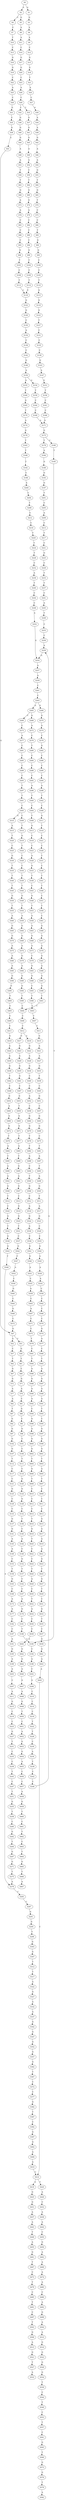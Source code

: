 strict digraph  {
	S0 -> S1 [ label = G ];
	S0 -> S2 [ label = A ];
	S1 -> S3 [ label = G ];
	S2 -> S4 [ label = C ];
	S2 -> S5 [ label = G ];
	S3 -> S6 [ label = A ];
	S4 -> S7 [ label = C ];
	S5 -> S8 [ label = A ];
	S6 -> S9 [ label = A ];
	S7 -> S10 [ label = T ];
	S8 -> S11 [ label = A ];
	S9 -> S12 [ label = C ];
	S10 -> S13 [ label = C ];
	S11 -> S14 [ label = C ];
	S12 -> S15 [ label = G ];
	S13 -> S16 [ label = G ];
	S14 -> S17 [ label = G ];
	S15 -> S18 [ label = G ];
	S16 -> S19 [ label = G ];
	S17 -> S20 [ label = G ];
	S18 -> S21 [ label = T ];
	S19 -> S22 [ label = C ];
	S20 -> S23 [ label = C ];
	S21 -> S24 [ label = A ];
	S22 -> S25 [ label = A ];
	S23 -> S26 [ label = A ];
	S24 -> S27 [ label = C ];
	S25 -> S28 [ label = C ];
	S26 -> S29 [ label = C ];
	S27 -> S30 [ label = G ];
	S28 -> S31 [ label = G ];
	S29 -> S32 [ label = C ];
	S29 -> S33 [ label = T ];
	S30 -> S34 [ label = A ];
	S31 -> S35 [ label = C ];
	S32 -> S36 [ label = G ];
	S33 -> S37 [ label = G ];
	S34 -> S38 [ label = A ];
	S35 -> S39 [ label = G ];
	S36 -> S40 [ label = G ];
	S37 -> S41 [ label = G ];
	S38 -> S42 [ label = G ];
	S39 -> S43 [ label = C ];
	S40 -> S44 [ label = G ];
	S41 -> S45 [ label = G ];
	S42 -> S46 [ label = A ];
	S43 -> S47 [ label = G ];
	S44 -> S48 [ label = A ];
	S45 -> S49 [ label = A ];
	S46 -> S50 [ label = A ];
	S47 -> S51 [ label = C ];
	S47 -> S52 [ label = G ];
	S48 -> S53 [ label = A ];
	S49 -> S54 [ label = A ];
	S50 -> S55 [ label = G ];
	S51 -> S56 [ label = G ];
	S52 -> S57 [ label = C ];
	S53 -> S58 [ label = T ];
	S54 -> S59 [ label = C ];
	S55 -> S60 [ label = T ];
	S56 -> S61 [ label = T ];
	S57 -> S62 [ label = T ];
	S58 -> S63 [ label = T ];
	S59 -> S64 [ label = T ];
	S60 -> S65 [ label = G ];
	S61 -> S66 [ label = C ];
	S62 -> S67 [ label = G ];
	S63 -> S68 [ label = G ];
	S64 -> S69 [ label = G ];
	S65 -> S70 [ label = T ];
	S66 -> S71 [ label = G ];
	S67 -> S72 [ label = G ];
	S68 -> S73 [ label = A ];
	S69 -> S74 [ label = G ];
	S70 -> S75 [ label = C ];
	S71 -> S76 [ label = A ];
	S72 -> S77 [ label = A ];
	S73 -> S78 [ label = A ];
	S74 -> S79 [ label = A ];
	S75 -> S80 [ label = C ];
	S76 -> S81 [ label = C ];
	S77 -> S82 [ label = A ];
	S78 -> S83 [ label = C ];
	S79 -> S84 [ label = C ];
	S80 -> S85 [ label = T ];
	S81 -> S86 [ label = G ];
	S82 -> S87 [ label = T ];
	S83 -> S88 [ label = C ];
	S84 -> S89 [ label = C ];
	S85 -> S90 [ label = G ];
	S86 -> S91 [ label = C ];
	S87 -> S92 [ label = G ];
	S88 -> S93 [ label = C ];
	S89 -> S94 [ label = C ];
	S90 -> S95 [ label = G ];
	S91 -> S96 [ label = G ];
	S92 -> S97 [ label = G ];
	S93 -> S98 [ label = G ];
	S94 -> S99 [ label = G ];
	S95 -> S100 [ label = C ];
	S96 -> S101 [ label = C ];
	S97 -> S102 [ label = G ];
	S98 -> S103 [ label = T ];
	S99 -> S104 [ label = T ];
	S100 -> S105 [ label = C ];
	S101 -> S106 [ label = C ];
	S102 -> S107 [ label = G ];
	S103 -> S108 [ label = C ];
	S104 -> S109 [ label = C ];
	S105 -> S110 [ label = T ];
	S106 -> S111 [ label = T ];
	S107 -> S112 [ label = T ];
	S108 -> S113 [ label = T ];
	S109 -> S114 [ label = T ];
	S110 -> S115 [ label = G ];
	S111 -> S116 [ label = C ];
	S112 -> S117 [ label = C ];
	S113 -> S118 [ label = C ];
	S114 -> S118 [ label = C ];
	S115 -> S119 [ label = G ];
	S116 -> S120 [ label = G ];
	S117 -> S121 [ label = C ];
	S118 -> S122 [ label = G ];
	S119 -> S123 [ label = G ];
	S120 -> S124 [ label = G ];
	S121 -> S125 [ label = G ];
	S122 -> S126 [ label = G ];
	S123 -> S127 [ label = T ];
	S124 -> S128 [ label = G ];
	S125 -> S129 [ label = C ];
	S126 -> S130 [ label = C ];
	S127 -> S131 [ label = C ];
	S128 -> S132 [ label = C ];
	S129 -> S133 [ label = C ];
	S130 -> S134 [ label = A ];
	S131 -> S135 [ label = C ];
	S132 -> S136 [ label = T ];
	S133 -> S137 [ label = G ];
	S134 -> S138 [ label = C ];
	S135 -> S139 [ label = C ];
	S136 -> S140 [ label = C ];
	S137 -> S141 [ label = G ];
	S138 -> S142 [ label = C ];
	S139 -> S143 [ label = G ];
	S140 -> S144 [ label = A ];
	S141 -> S145 [ label = A ];
	S142 -> S146 [ label = G ];
	S143 -> S147 [ label = A ];
	S144 -> S148 [ label = C ];
	S145 -> S149 [ label = A ];
	S146 -> S150 [ label = A ];
	S147 -> S151 [ label = G ];
	S148 -> S152 [ label = G ];
	S149 -> S153 [ label = C ];
	S150 -> S154 [ label = G ];
	S150 -> S155 [ label = A ];
	S151 -> S156 [ label = T ];
	S152 -> S157 [ label = T ];
	S153 -> S158 [ label = T ];
	S154 -> S159 [ label = T ];
	S155 -> S160 [ label = T ];
	S156 -> S161 [ label = C ];
	S157 -> S162 [ label = C ];
	S158 -> S163 [ label = G ];
	S159 -> S164 [ label = C ];
	S160 -> S165 [ label = G ];
	S161 -> S166 [ label = C ];
	S162 -> S167 [ label = C ];
	S163 -> S168 [ label = C ];
	S164 -> S169 [ label = C ];
	S165 -> S170 [ label = T ];
	S166 -> S171 [ label = A ];
	S167 -> S172 [ label = A ];
	S168 -> S173 [ label = A ];
	S169 -> S171 [ label = A ];
	S170 -> S174 [ label = A ];
	S171 -> S175 [ label = G ];
	S172 -> S176 [ label = G ];
	S173 -> S177 [ label = A ];
	S174 -> S178 [ label = G ];
	S175 -> S179 [ label = T ];
	S175 -> S180 [ label = C ];
	S176 -> S181 [ label = C ];
	S177 -> S182 [ label = C ];
	S178 -> S183 [ label = T ];
	S179 -> S184 [ label = A ];
	S180 -> S185 [ label = T ];
	S181 -> S186 [ label = T ];
	S182 -> S187 [ label = C ];
	S183 -> S188 [ label = T ];
	S184 -> S189 [ label = G ];
	S185 -> S190 [ label = T ];
	S186 -> S190 [ label = T ];
	S187 -> S191 [ label = A ];
	S188 -> S192 [ label = T ];
	S189 -> S193 [ label = G ];
	S190 -> S194 [ label = C ];
	S191 -> S195 [ label = G ];
	S192 -> S196 [ label = C ];
	S193 -> S197 [ label = G ];
	S194 -> S198 [ label = A ];
	S195 -> S199 [ label = A ];
	S196 -> S200 [ label = A ];
	S197 -> S201 [ label = T ];
	S198 -> S202 [ label = C ];
	S199 -> S203 [ label = A ];
	S200 -> S204 [ label = C ];
	S201 -> S205 [ label = C ];
	S202 -> S206 [ label = G ];
	S203 -> S207 [ label = C ];
	S204 -> S208 [ label = T ];
	S205 -> S209 [ label = A ];
	S206 -> S210 [ label = C ];
	S207 -> S211 [ label = A ];
	S208 -> S212 [ label = C ];
	S209 -> S213 [ label = C ];
	S210 -> S214 [ label = C ];
	S211 -> S215 [ label = G ];
	S212 -> S216 [ label = C ];
	S213 -> S217 [ label = T ];
	S214 -> S218 [ label = C ];
	S215 -> S219 [ label = C ];
	S216 -> S220 [ label = T ];
	S217 -> S221 [ label = C ];
	S218 -> S222 [ label = T ];
	S219 -> S223 [ label = C ];
	S220 -> S224 [ label = T ];
	S221 -> S225 [ label = G ];
	S222 -> S226 [ label = T ];
	S223 -> S227 [ label = G ];
	S224 -> S228 [ label = T ];
	S225 -> S229 [ label = C ];
	S226 -> S230 [ label = C ];
	S227 -> S231 [ label = T ];
	S228 -> S232 [ label = C ];
	S229 -> S233 [ label = T ];
	S230 -> S234 [ label = A ];
	S231 -> S235 [ label = C ];
	S232 -> S236 [ label = A ];
	S233 -> S237 [ label = T ];
	S234 -> S238 [ label = T ];
	S235 -> S239 [ label = C ];
	S236 -> S240 [ label = T ];
	S237 -> S241 [ label = C ];
	S238 -> S242 [ label = C ];
	S239 -> S243 [ label = T ];
	S240 -> S244 [ label = C ];
	S241 -> S245 [ label = A ];
	S242 -> S246 [ label = C ];
	S243 -> S247 [ label = C ];
	S244 -> S248 [ label = C ];
	S245 -> S249 [ label = T ];
	S246 -> S250 [ label = A ];
	S247 -> S251 [ label = T ];
	S248 -> S252 [ label = A ];
	S249 -> S253 [ label = C ];
	S250 -> S254 [ label = G ];
	S251 -> S255 [ label = G ];
	S252 -> S254 [ label = G ];
	S253 -> S256 [ label = C ];
	S254 -> S257 [ label = A ];
	S255 -> S258 [ label = T ];
	S256 -> S250 [ label = A ];
	S257 -> S259 [ label = A ];
	S258 -> S260 [ label = C ];
	S259 -> S261 [ label = C ];
	S260 -> S262 [ label = G ];
	S261 -> S263 [ label = C ];
	S262 -> S264 [ label = T ];
	S263 -> S265 [ label = A ];
	S263 -> S266 [ label = G ];
	S264 -> S267 [ label = G ];
	S265 -> S268 [ label = G ];
	S265 -> S269 [ label = C ];
	S266 -> S270 [ label = G ];
	S267 -> S271 [ label = G ];
	S268 -> S272 [ label = A ];
	S269 -> S273 [ label = C ];
	S270 -> S274 [ label = A ];
	S271 -> S275 [ label = T ];
	S272 -> S276 [ label = C ];
	S273 -> S277 [ label = A ];
	S274 -> S278 [ label = C ];
	S275 -> S279 [ label = A ];
	S276 -> S280 [ label = T ];
	S277 -> S281 [ label = C ];
	S278 -> S282 [ label = G ];
	S279 -> S283 [ label = C ];
	S280 -> S284 [ label = C ];
	S281 -> S285 [ label = C ];
	S282 -> S286 [ label = C ];
	S283 -> S287 [ label = C ];
	S284 -> S288 [ label = C ];
	S285 -> S289 [ label = C ];
	S286 -> S290 [ label = C ];
	S287 -> S291 [ label = G ];
	S288 -> S292 [ label = C ];
	S289 -> S293 [ label = C ];
	S290 -> S294 [ label = C ];
	S291 -> S295 [ label = G ];
	S292 -> S296 [ label = A ];
	S293 -> S297 [ label = T ];
	S294 -> S298 [ label = A ];
	S295 -> S299 [ label = T ];
	S296 -> S300 [ label = T ];
	S297 -> S301 [ label = T ];
	S298 -> S302 [ label = T ];
	S299 -> S303 [ label = G ];
	S300 -> S304 [ label = C ];
	S301 -> S305 [ label = C ];
	S302 -> S306 [ label = C ];
	S303 -> S307 [ label = G ];
	S304 -> S308 [ label = T ];
	S305 -> S309 [ label = C ];
	S305 -> S310 [ label = G ];
	S306 -> S311 [ label = G ];
	S307 -> S312 [ label = T ];
	S308 -> S313 [ label = G ];
	S309 -> S314 [ label = T ];
	S310 -> S315 [ label = A ];
	S311 -> S316 [ label = T ];
	S312 -> S317 [ label = T ];
	S313 -> S318 [ label = C ];
	S314 -> S319 [ label = G ];
	S315 -> S320 [ label = T ];
	S316 -> S321 [ label = C ];
	S317 -> S322 [ label = A ];
	S318 -> S323 [ label = C ];
	S319 -> S324 [ label = T ];
	S320 -> S325 [ label = C ];
	S321 -> S326 [ label = C ];
	S322 -> S327 [ label = G ];
	S323 -> S328 [ label = A ];
	S324 -> S329 [ label = C ];
	S325 -> S330 [ label = G ];
	S326 -> S331 [ label = T ];
	S327 -> S332 [ label = A ];
	S328 -> S333 [ label = G ];
	S329 -> S334 [ label = C ];
	S330 -> S335 [ label = T ];
	S331 -> S336 [ label = C ];
	S332 -> S337 [ label = A ];
	S333 -> S338 [ label = T ];
	S334 -> S339 [ label = T ];
	S335 -> S340 [ label = T ];
	S336 -> S341 [ label = T ];
	S337 -> S342 [ label = G ];
	S338 -> S343 [ label = C ];
	S339 -> S344 [ label = T ];
	S340 -> S345 [ label = T ];
	S341 -> S346 [ label = T ];
	S342 -> S347 [ label = G ];
	S343 -> S348 [ label = G ];
	S344 -> S349 [ label = G ];
	S345 -> S350 [ label = G ];
	S346 -> S351 [ label = C ];
	S347 -> S352 [ label = G ];
	S348 -> S353 [ label = T ];
	S349 -> S354 [ label = T ];
	S350 -> S355 [ label = T ];
	S351 -> S356 [ label = T ];
	S352 -> S357 [ label = G ];
	S353 -> S358 [ label = A ];
	S354 -> S359 [ label = A ];
	S355 -> S360 [ label = A ];
	S356 -> S361 [ label = C ];
	S357 -> S362 [ label = G ];
	S358 -> S363 [ label = A ];
	S359 -> S364 [ label = G ];
	S360 -> S365 [ label = G ];
	S361 -> S366 [ label = G ];
	S362 -> S367 [ label = T ];
	S363 -> S368 [ label = G ];
	S364 -> S369 [ label = G ];
	S365 -> S370 [ label = G ];
	S366 -> S371 [ label = G ];
	S367 -> S372 [ label = C ];
	S368 -> S373 [ label = A ];
	S369 -> S374 [ label = A ];
	S370 -> S375 [ label = A ];
	S371 -> S376 [ label = A ];
	S372 -> S377 [ label = C ];
	S373 -> S378 [ label = C ];
	S374 -> S379 [ label = G ];
	S375 -> S380 [ label = A ];
	S376 -> S381 [ label = G ];
	S377 -> S382 [ label = G ];
	S378 -> S383 [ label = G ];
	S379 -> S384 [ label = A ];
	S380 -> S385 [ label = A ];
	S381 -> S386 [ label = A ];
	S382 -> S387 [ label = T ];
	S383 -> S388 [ label = G ];
	S384 -> S389 [ label = G ];
	S385 -> S390 [ label = G ];
	S386 -> S391 [ label = G ];
	S387 -> S392 [ label = C ];
	S388 -> S393 [ label = C ];
	S389 -> S394 [ label = G ];
	S390 -> S395 [ label = G ];
	S391 -> S396 [ label = G ];
	S392 -> S397 [ label = G ];
	S393 -> S398 [ label = T ];
	S394 -> S399 [ label = T ];
	S395 -> S400 [ label = T ];
	S396 -> S401 [ label = T ];
	S397 -> S402 [ label = G ];
	S398 -> S403 [ label = C ];
	S399 -> S404 [ label = C ];
	S400 -> S405 [ label = C ];
	S401 -> S404 [ label = C ];
	S402 -> S406 [ label = A ];
	S403 -> S407 [ label = T ];
	S404 -> S408 [ label = C ];
	S405 -> S409 [ label = C ];
	S406 -> S410 [ label = A ];
	S407 -> S411 [ label = C ];
	S408 -> S412 [ label = C ];
	S409 -> S413 [ label = C ];
	S410 -> S414 [ label = C ];
	S411 -> S415 [ label = G ];
	S412 -> S416 [ label = A ];
	S412 -> S417 [ label = G ];
	S413 -> S418 [ label = G ];
	S414 -> S419 [ label = A ];
	S414 -> S420 [ label = T ];
	S415 -> S421 [ label = A ];
	S416 -> S422 [ label = G ];
	S417 -> S423 [ label = G ];
	S418 -> S424 [ label = A ];
	S419 -> S425 [ label = G ];
	S420 -> S426 [ label = A ];
	S421 -> S427 [ label = A ];
	S422 -> S428 [ label = A ];
	S423 -> S429 [ label = A ];
	S424 -> S430 [ label = A ];
	S425 -> S431 [ label = G ];
	S426 -> S432 [ label = C ];
	S427 -> S433 [ label = G ];
	S428 -> S434 [ label = G ];
	S429 -> S435 [ label = G ];
	S430 -> S436 [ label = G ];
	S431 -> S437 [ label = A ];
	S432 -> S438 [ label = A ];
	S433 -> S439 [ label = T ];
	S434 -> S440 [ label = C ];
	S435 -> S441 [ label = G ];
	S436 -> S442 [ label = T ];
	S437 -> S443 [ label = A ];
	S438 -> S444 [ label = A ];
	S439 -> S445 [ label = C ];
	S440 -> S446 [ label = C ];
	S441 -> S447 [ label = C ];
	S442 -> S448 [ label = C ];
	S443 -> S449 [ label = T ];
	S444 -> S450 [ label = C ];
	S445 -> S451 [ label = G ];
	S446 -> S452 [ label = A ];
	S447 -> S453 [ label = G ];
	S448 -> S454 [ label = G ];
	S449 -> S455 [ label = A ];
	S450 -> S456 [ label = G ];
	S451 -> S457 [ label = C ];
	S452 -> S458 [ label = C ];
	S453 -> S459 [ label = T ];
	S454 -> S460 [ label = A ];
	S455 -> S461 [ label = G ];
	S456 -> S462 [ label = A ];
	S457 -> S463 [ label = G ];
	S458 -> S464 [ label = G ];
	S459 -> S465 [ label = G ];
	S460 -> S466 [ label = G ];
	S461 -> S467 [ label = T ];
	S462 -> S468 [ label = A ];
	S463 -> S469 [ label = G ];
	S464 -> S470 [ label = G ];
	S465 -> S471 [ label = G ];
	S466 -> S472 [ label = G ];
	S467 -> S473 [ label = C ];
	S468 -> S474 [ label = A ];
	S469 -> S475 [ label = C ];
	S470 -> S476 [ label = T ];
	S471 -> S477 [ label = T ];
	S472 -> S478 [ label = T ];
	S473 -> S479 [ label = T ];
	S474 -> S480 [ label = A ];
	S475 -> S481 [ label = T ];
	S476 -> S482 [ label = T ];
	S477 -> S483 [ label = A ];
	S478 -> S484 [ label = A ];
	S479 -> S485 [ label = C ];
	S480 -> S486 [ label = C ];
	S481 -> S487 [ label = A ];
	S482 -> S488 [ label = A ];
	S483 -> S489 [ label = T ];
	S484 -> S490 [ label = T ];
	S485 -> S491 [ label = T ];
	S486 -> S492 [ label = A ];
	S487 -> S493 [ label = T ];
	S488 -> S494 [ label = C ];
	S489 -> S495 [ label = G ];
	S490 -> S496 [ label = A ];
	S491 -> S497 [ label = C ];
	S492 -> S498 [ label = G ];
	S493 -> S499 [ label = A ];
	S494 -> S500 [ label = T ];
	S495 -> S501 [ label = A ];
	S496 -> S502 [ label = A ];
	S497 -> S503 [ label = T ];
	S498 -> S504 [ label = A ];
	S499 -> S505 [ label = G ];
	S500 -> S506 [ label = G ];
	S501 -> S507 [ label = G ];
	S502 -> S508 [ label = G ];
	S503 -> S509 [ label = G ];
	S504 -> S510 [ label = A ];
	S505 -> S511 [ label = T ];
	S506 -> S512 [ label = C ];
	S507 -> S513 [ label = C ];
	S508 -> S514 [ label = T ];
	S509 -> S515 [ label = A ];
	S510 -> S516 [ label = G ];
	S511 -> S517 [ label = A ];
	S512 -> S518 [ label = A ];
	S513 -> S519 [ label = G ];
	S514 -> S520 [ label = C ];
	S515 -> S521 [ label = G ];
	S516 -> S522 [ label = G ];
	S517 -> S523 [ label = G ];
	S518 -> S524 [ label = G ];
	S519 -> S525 [ label = G ];
	S520 -> S526 [ label = G ];
	S521 -> S527 [ label = T ];
	S522 -> S528 [ label = G ];
	S523 -> S529 [ label = C ];
	S524 -> S530 [ label = A ];
	S525 -> S531 [ label = T ];
	S526 -> S532 [ label = T ];
	S527 -> S533 [ label = A ];
	S528 -> S534 [ label = G ];
	S529 -> S535 [ label = C ];
	S530 -> S536 [ label = C ];
	S531 -> S537 [ label = C ];
	S532 -> S538 [ label = G ];
	S534 -> S539 [ label = T ];
	S535 -> S540 [ label = G ];
	S536 -> S541 [ label = G ];
	S537 -> S542 [ label = G ];
	S538 -> S543 [ label = G ];
	S539 -> S544 [ label = C ];
	S540 -> S545 [ label = A ];
	S541 -> S546 [ label = G ];
	S542 -> S547 [ label = C ];
	S543 -> S548 [ label = T ];
	S544 -> S549 [ label = T ];
	S545 -> S550 [ label = A ];
	S546 -> S551 [ label = A ];
	S547 -> S552 [ label = A ];
	S548 -> S279 [ label = A ];
	S549 -> S553 [ label = C ];
	S550 -> S554 [ label = A ];
	S551 -> S555 [ label = C ];
	S552 -> S556 [ label = C ];
	S553 -> S557 [ label = T ];
	S554 -> S558 [ label = C ];
	S555 -> S559 [ label = A ];
	S556 -> S560 [ label = G ];
	S557 -> S561 [ label = C ];
	S558 -> S562 [ label = C ];
	S559 -> S563 [ label = C ];
	S560 -> S564 [ label = C ];
	S561 -> S565 [ label = G ];
	S562 -> S566 [ label = C ];
	S563 -> S567 [ label = A ];
	S564 -> S568 [ label = G ];
	S565 -> S569 [ label = T ];
	S566 -> S570 [ label = C ];
	S567 -> S571 [ label = C ];
	S568 -> S572 [ label = C ];
	S569 -> S573 [ label = G ];
	S570 -> S574 [ label = G ];
	S571 -> S575 [ label = C ];
	S572 -> S47 [ label = G ];
	S573 -> S576 [ label = G ];
	S574 -> S577 [ label = A ];
	S575 -> S578 [ label = T ];
	S576 -> S579 [ label = T ];
	S577 -> S580 [ label = C ];
	S578 -> S581 [ label = C ];
	S579 -> S582 [ label = A ];
	S580 -> S583 [ label = T ];
	S581 -> S584 [ label = T ];
	S583 -> S585 [ label = A ];
	S584 -> S586 [ label = A ];
	S585 -> S587 [ label = G ];
	S586 -> S588 [ label = G ];
	S587 -> S589 [ label = A ];
	S588 -> S590 [ label = A ];
	S589 -> S591 [ label = A ];
	S590 -> S592 [ label = A ];
	S591 -> S593 [ label = T ];
	S592 -> S594 [ label = C ];
	S593 -> S595 [ label = C ];
	S594 -> S596 [ label = G ];
	S595 -> S597 [ label = G ];
	S596 -> S598 [ label = A ];
	S597 -> S599 [ label = G ];
	S598 -> S600 [ label = G ];
	S599 -> S601 [ label = G ];
	S600 -> S602 [ label = G ];
	S601 -> S603 [ label = T ];
	S602 -> S604 [ label = T ];
	S603 -> S605 [ label = A ];
	S604 -> S606 [ label = G ];
	S605 -> S607 [ label = T ];
	S606 -> S608 [ label = T ];
	S607 -> S609 [ label = C ];
	S608 -> S610 [ label = C ];
	S609 -> S611 [ label = C ];
	S610 -> S612 [ label = C ];
	S611 -> S613 [ label = C ];
	S612 -> S614 [ label = C ];
	S613 -> S615 [ label = G ];
	S614 -> S616 [ label = T ];
	S615 -> S617 [ label = A ];
	S616 -> S618 [ label = G ];
	S617 -> S619 [ label = A ];
	S618 -> S620 [ label = T ];
	S619 -> S621 [ label = A ];
	S620 -> S622 [ label = C ];
	S621 -> S623 [ label = G ];
	S622 -> S624 [ label = C ];
	S623 -> S625 [ label = T ];
	S624 -> S626 [ label = T ];
	S625 -> S627 [ label = G ];
	S626 -> S628 [ label = A ];
	S627 -> S629 [ label = T ];
	S628 -> S630 [ label = C ];
	S629 -> S631 [ label = C ];
	S630 -> S632 [ label = T ];
	S631 -> S633 [ label = G ];
	S632 -> S634 [ label = A ];
	S633 -> S635 [ label = T ];
	S634 -> S636 [ label = C ];
	S635 -> S637 [ label = C ];
	S636 -> S638 [ label = C ];
	S637 -> S639 [ label = G ];
	S638 -> S640 [ label = A ];
	S639 -> S641 [ label = G ];
	S640 -> S642 [ label = G ];
	S641 -> S643 [ label = A ];
	S642 -> S644 [ label = G ];
	S643 -> S645 [ label = A ];
	S644 -> S646 [ label = A ];
	S645 -> S414 [ label = C ];
	S646 -> S647 [ label = G ];
	S647 -> S648 [ label = A ];
	S648 -> S649 [ label = G ];
	S649 -> S650 [ label = T ];
	S650 -> S651 [ label = C ];
	S651 -> S652 [ label = A ];
	S652 -> S653 [ label = G ];
	S653 -> S654 [ label = G ];
	S654 -> S655 [ label = A ];
	S655 -> S656 [ label = C ];
	S656 -> S657 [ label = C ];
	S657 -> S658 [ label = A ];
	S658 -> S659 [ label = G ];
	S659 -> S660 [ label = T ];
	S660 -> S661 [ label = C ];
	S661 -> S662 [ label = T ];
	S662 -> S663 [ label = C ];
	S663 -> S664 [ label = T ];
	S664 -> S665 [ label = G ];
	S665 -> S666 [ label = T ];
	S666 -> S667 [ label = A ];
}
